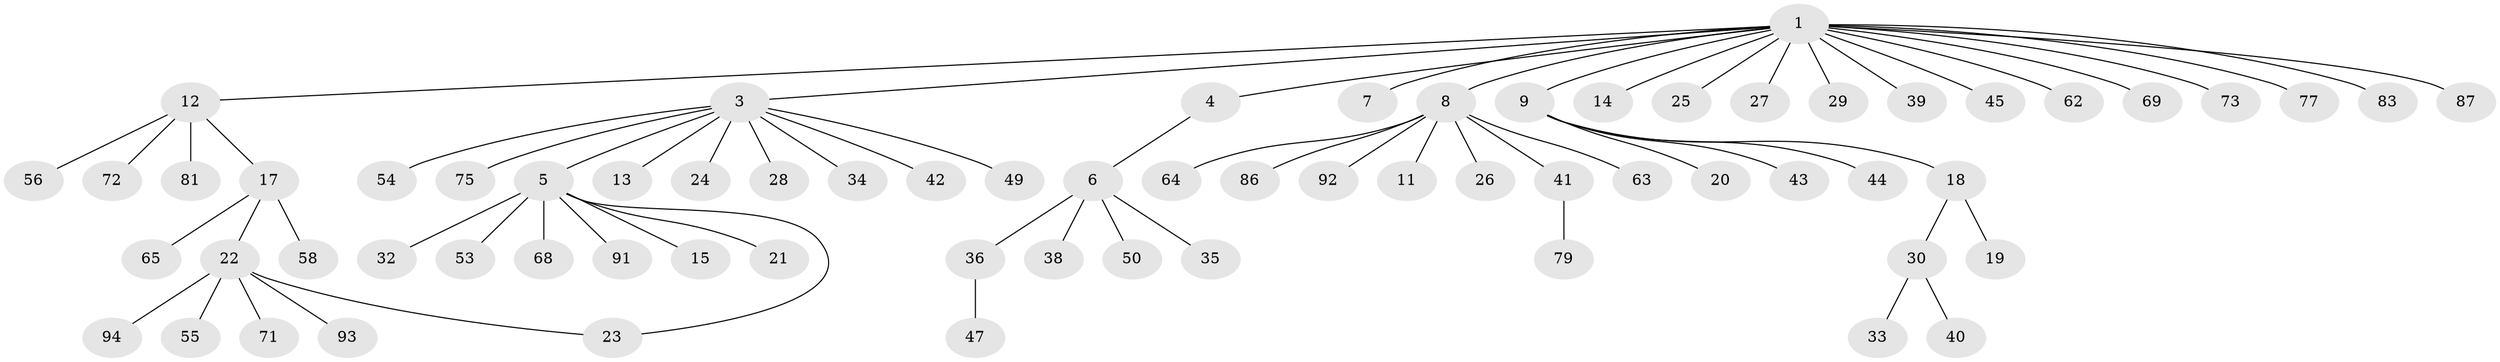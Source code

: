 // original degree distribution, {6: 0.030612244897959183, 14: 0.01020408163265306, 10: 0.02040816326530612, 2: 0.14285714285714285, 8: 0.02040816326530612, 4: 0.02040816326530612, 1: 0.673469387755102, 3: 0.07142857142857142, 5: 0.01020408163265306}
// Generated by graph-tools (version 1.1) at 2025/18/03/04/25 18:18:17]
// undirected, 68 vertices, 68 edges
graph export_dot {
graph [start="1"]
  node [color=gray90,style=filled];
  1 [super="+2"];
  3;
  4;
  5;
  6 [super="+16"];
  7;
  8 [super="+10+31"];
  9 [super="+48+70+57"];
  11;
  12 [super="+80"];
  13;
  14;
  15;
  17;
  18;
  19;
  20;
  21;
  22;
  23 [super="+60+85+88+95"];
  24;
  25;
  26;
  27 [super="+76"];
  28;
  29 [super="+97"];
  30;
  32 [super="+51"];
  33;
  34 [super="+84+46"];
  35;
  36 [super="+37"];
  38 [super="+61+59"];
  39 [super="+67"];
  40;
  41;
  42;
  43;
  44;
  45;
  47;
  49;
  50;
  53;
  54;
  55;
  56 [super="+66"];
  58;
  62;
  63;
  64;
  65 [super="+98"];
  68;
  69 [super="+82"];
  71;
  72;
  73;
  75;
  77;
  79;
  81;
  83;
  86;
  87;
  91;
  92;
  93;
  94;
  1 -- 3;
  1 -- 4;
  1 -- 14;
  1 -- 39;
  1 -- 45;
  1 -- 69;
  1 -- 7;
  1 -- 8;
  1 -- 9;
  1 -- 73;
  1 -- 12;
  1 -- 77;
  1 -- 83;
  1 -- 87;
  1 -- 25;
  1 -- 27;
  1 -- 29;
  1 -- 62;
  3 -- 5;
  3 -- 13;
  3 -- 24;
  3 -- 28;
  3 -- 34;
  3 -- 42;
  3 -- 49;
  3 -- 54;
  3 -- 75;
  4 -- 6;
  5 -- 15;
  5 -- 21;
  5 -- 23;
  5 -- 32;
  5 -- 53;
  5 -- 68;
  5 -- 91;
  6 -- 35;
  6 -- 38;
  6 -- 50;
  6 -- 36;
  8 -- 11;
  8 -- 26;
  8 -- 41;
  8 -- 63;
  8 -- 64;
  8 -- 86;
  8 -- 92;
  9 -- 18;
  9 -- 20;
  9 -- 43;
  9 -- 44;
  12 -- 17;
  12 -- 56;
  12 -- 72;
  12 -- 81;
  17 -- 22;
  17 -- 58;
  17 -- 65;
  18 -- 19;
  18 -- 30;
  22 -- 55;
  22 -- 71;
  22 -- 93;
  22 -- 94;
  22 -- 23;
  30 -- 33;
  30 -- 40;
  36 -- 47;
  41 -- 79;
}
